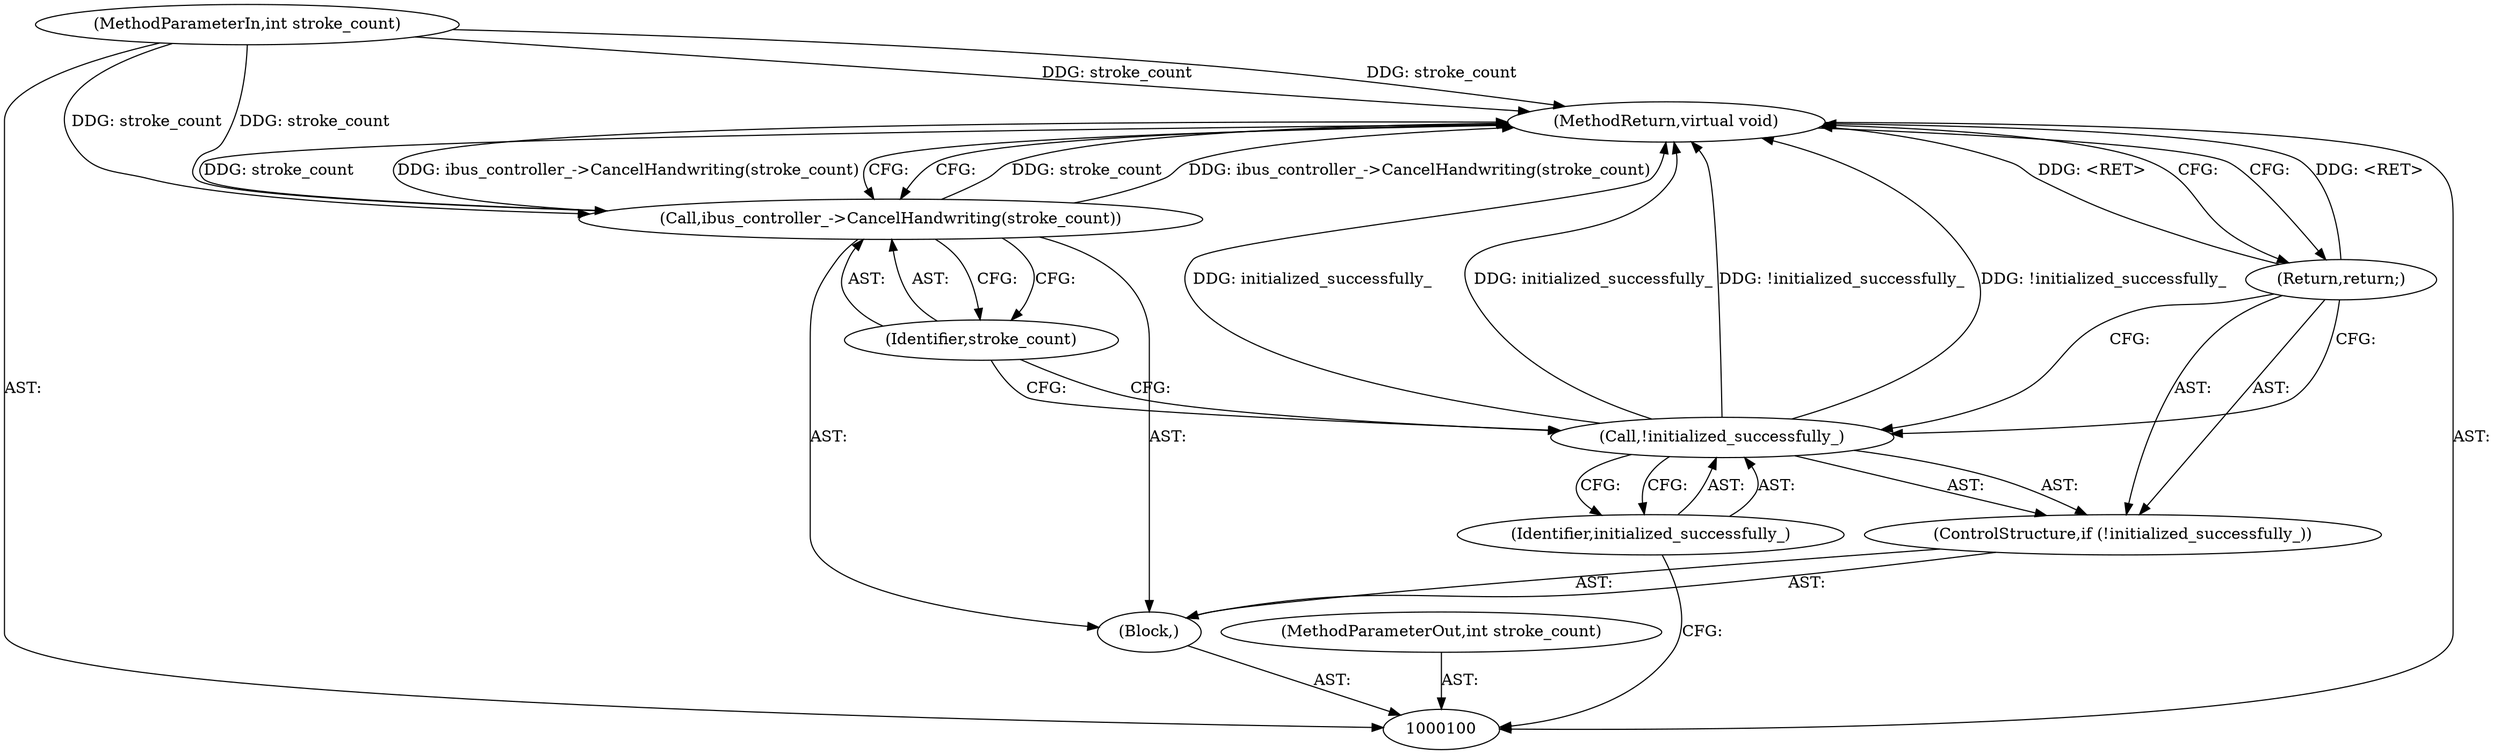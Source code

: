 digraph "0_Chrome_dc7b094a338c6c521f918f478e993f0f74bbea0d_1" {
"1000109" [label="(MethodReturn,virtual void)"];
"1000101" [label="(MethodParameterIn,int stroke_count)"];
"1000123" [label="(MethodParameterOut,int stroke_count)"];
"1000102" [label="(Block,)"];
"1000105" [label="(Identifier,initialized_successfully_)"];
"1000103" [label="(ControlStructure,if (!initialized_successfully_))"];
"1000104" [label="(Call,!initialized_successfully_)"];
"1000106" [label="(Return,return;)"];
"1000107" [label="(Call,ibus_controller_->CancelHandwriting(stroke_count))"];
"1000108" [label="(Identifier,stroke_count)"];
"1000109" -> "1000100"  [label="AST: "];
"1000109" -> "1000106"  [label="CFG: "];
"1000109" -> "1000107"  [label="CFG: "];
"1000106" -> "1000109"  [label="DDG: <RET>"];
"1000107" -> "1000109"  [label="DDG: stroke_count"];
"1000107" -> "1000109"  [label="DDG: ibus_controller_->CancelHandwriting(stroke_count)"];
"1000104" -> "1000109"  [label="DDG: !initialized_successfully_"];
"1000104" -> "1000109"  [label="DDG: initialized_successfully_"];
"1000101" -> "1000109"  [label="DDG: stroke_count"];
"1000101" -> "1000100"  [label="AST: "];
"1000101" -> "1000109"  [label="DDG: stroke_count"];
"1000101" -> "1000107"  [label="DDG: stroke_count"];
"1000123" -> "1000100"  [label="AST: "];
"1000102" -> "1000100"  [label="AST: "];
"1000103" -> "1000102"  [label="AST: "];
"1000107" -> "1000102"  [label="AST: "];
"1000105" -> "1000104"  [label="AST: "];
"1000105" -> "1000100"  [label="CFG: "];
"1000104" -> "1000105"  [label="CFG: "];
"1000103" -> "1000102"  [label="AST: "];
"1000104" -> "1000103"  [label="AST: "];
"1000106" -> "1000103"  [label="AST: "];
"1000104" -> "1000103"  [label="AST: "];
"1000104" -> "1000105"  [label="CFG: "];
"1000105" -> "1000104"  [label="AST: "];
"1000106" -> "1000104"  [label="CFG: "];
"1000108" -> "1000104"  [label="CFG: "];
"1000104" -> "1000109"  [label="DDG: !initialized_successfully_"];
"1000104" -> "1000109"  [label="DDG: initialized_successfully_"];
"1000106" -> "1000103"  [label="AST: "];
"1000106" -> "1000104"  [label="CFG: "];
"1000109" -> "1000106"  [label="CFG: "];
"1000106" -> "1000109"  [label="DDG: <RET>"];
"1000107" -> "1000102"  [label="AST: "];
"1000107" -> "1000108"  [label="CFG: "];
"1000108" -> "1000107"  [label="AST: "];
"1000109" -> "1000107"  [label="CFG: "];
"1000107" -> "1000109"  [label="DDG: stroke_count"];
"1000107" -> "1000109"  [label="DDG: ibus_controller_->CancelHandwriting(stroke_count)"];
"1000101" -> "1000107"  [label="DDG: stroke_count"];
"1000108" -> "1000107"  [label="AST: "];
"1000108" -> "1000104"  [label="CFG: "];
"1000107" -> "1000108"  [label="CFG: "];
}

